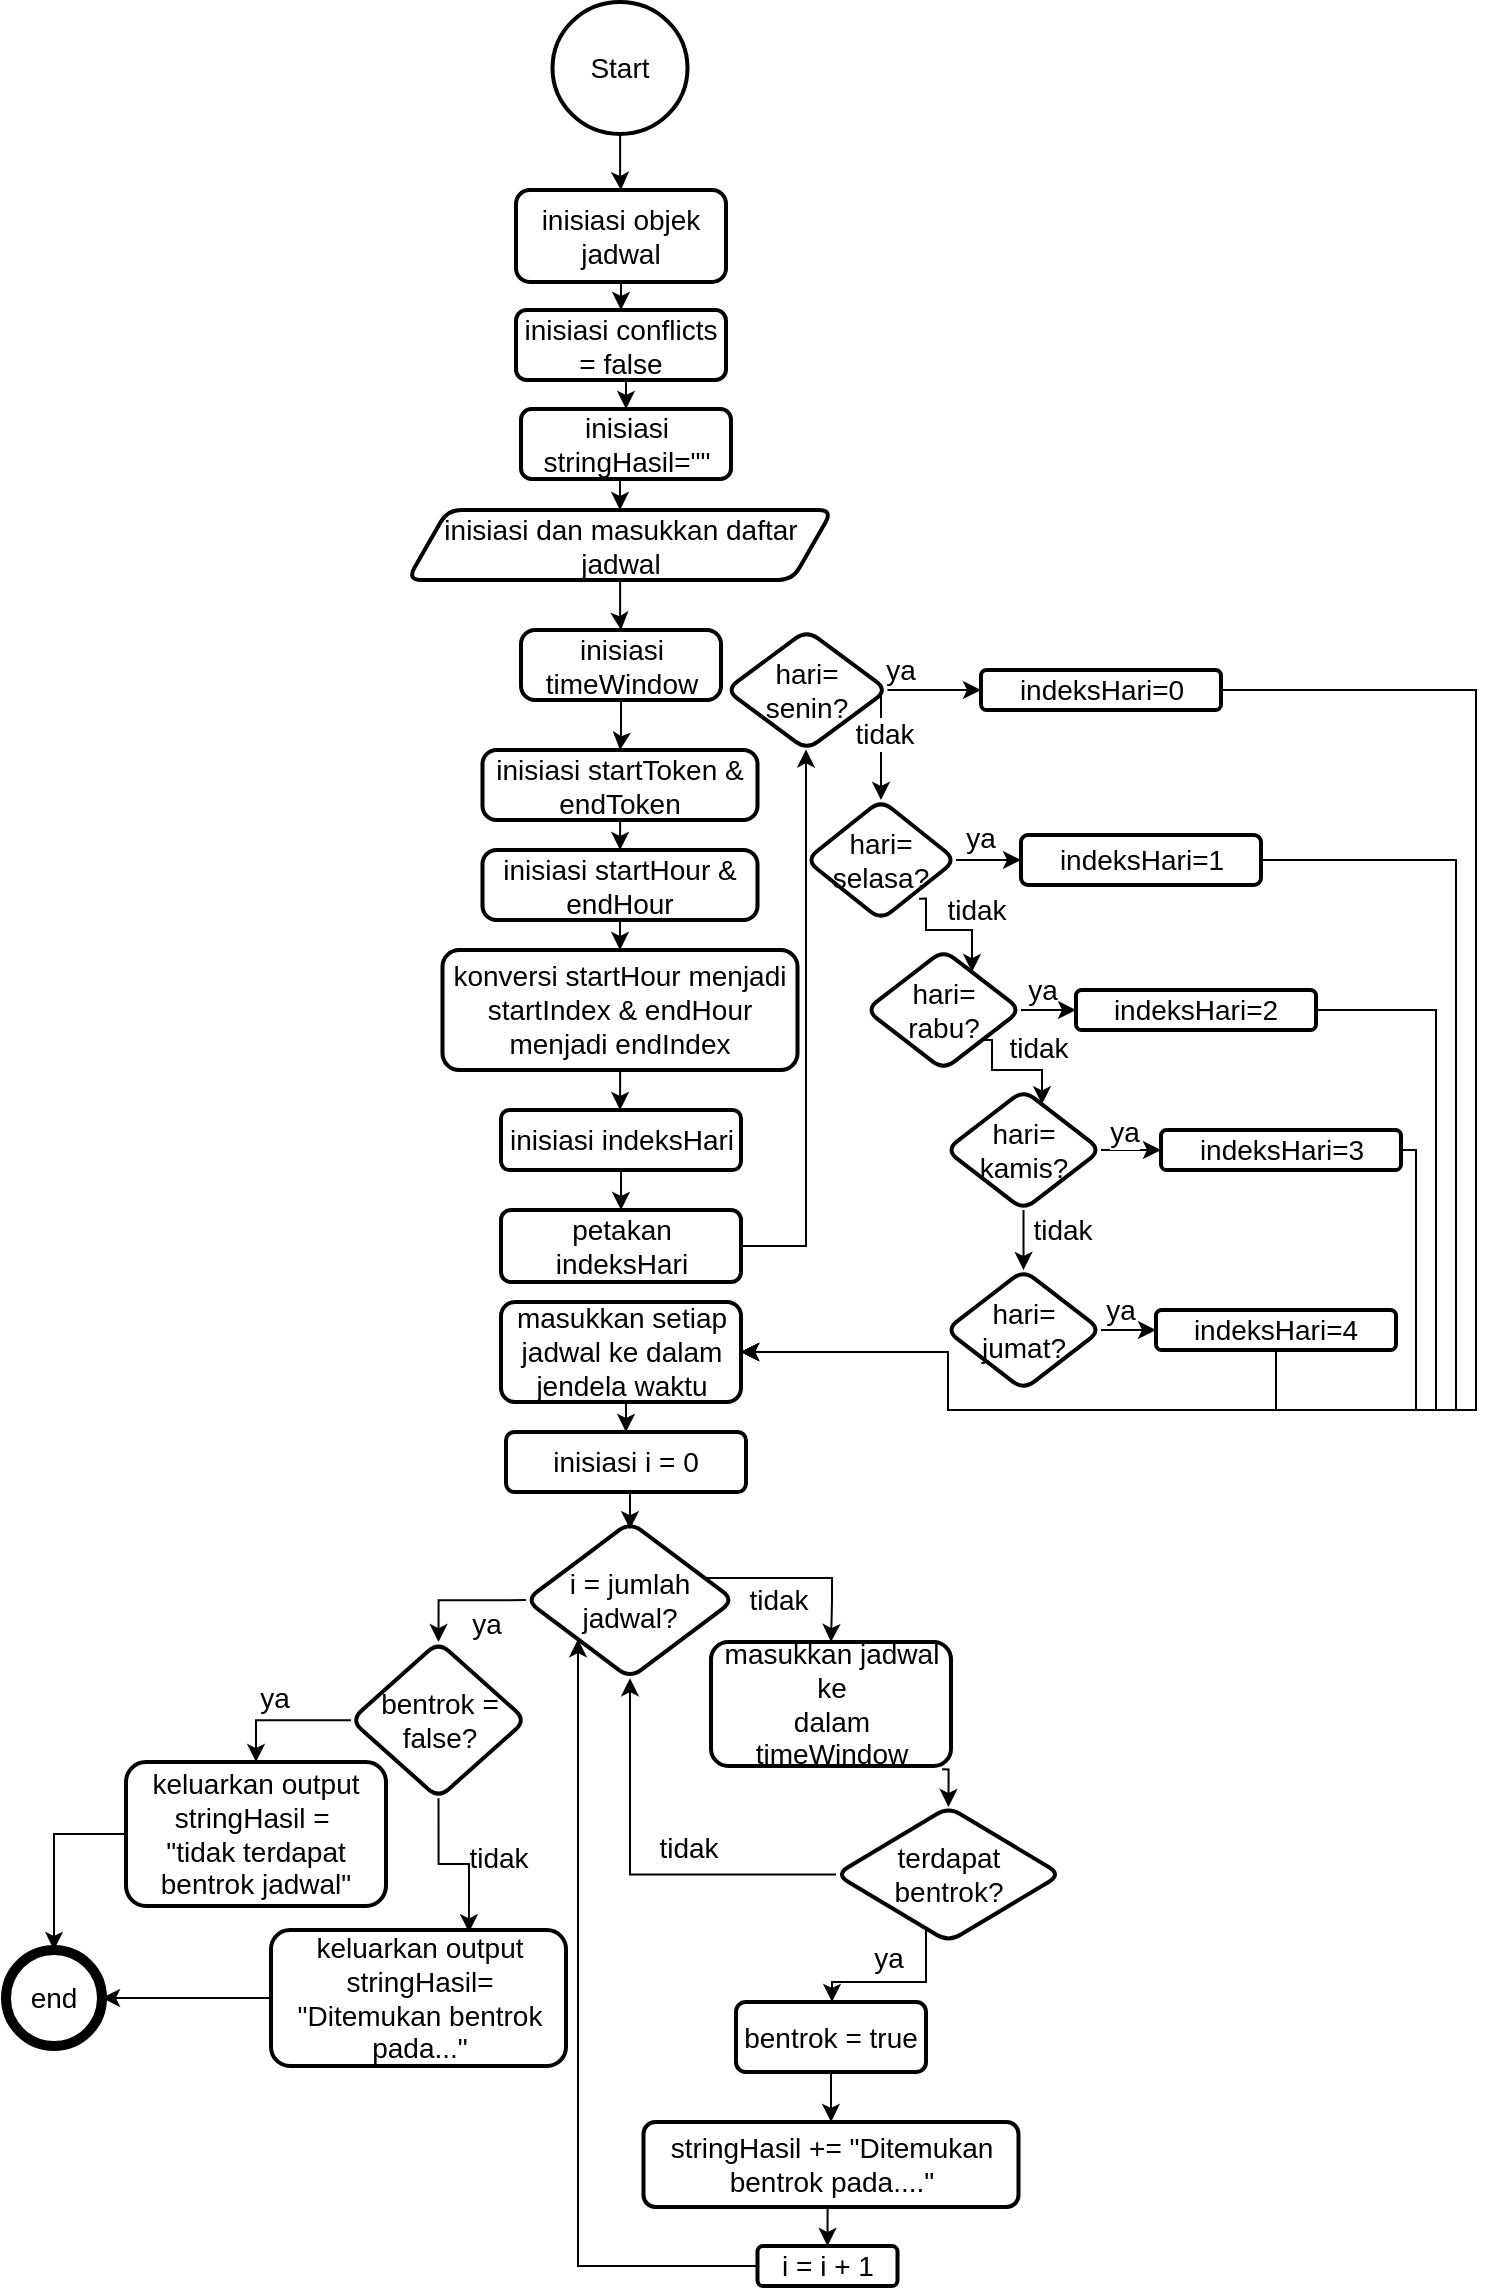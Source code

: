 <mxfile version="24.4.13" type="device">
  <diagram name="Page-1" id="ORiJ4p2Y7OBrZnJ2vjlo">
    <mxGraphModel dx="2049" dy="2294" grid="1" gridSize="10" guides="1" tooltips="1" connect="1" arrows="1" fold="1" page="1" pageScale="1" pageWidth="850" pageHeight="1100" math="0" shadow="0">
      <root>
        <mxCell id="0" />
        <mxCell id="1" parent="0" />
        <mxCell id="JpGX_lxm5MSLCuz8X1eI-36" value="" style="edgeStyle=orthogonalEdgeStyle;rounded=0;orthogonalLoop=1;jettySize=auto;html=1;fontSize=14;" parent="1" source="JpGX_lxm5MSLCuz8X1eI-2" target="JpGX_lxm5MSLCuz8X1eI-35" edge="1">
          <mxGeometry relative="1" as="geometry" />
        </mxCell>
        <mxCell id="JpGX_lxm5MSLCuz8X1eI-2" value="&lt;font style=&quot;font-size: 14px;&quot;&gt;Start&lt;/font&gt;" style="strokeWidth=2;html=1;shape=mxgraph.flowchart.start_2;whiteSpace=wrap;fontSize=14;" parent="1" vertex="1">
          <mxGeometry x="333.25" y="-1090" width="67.5" height="66" as="geometry" />
        </mxCell>
        <mxCell id="JpGX_lxm5MSLCuz8X1eI-39" value="" style="edgeStyle=orthogonalEdgeStyle;rounded=0;orthogonalLoop=1;jettySize=auto;html=1;fontSize=14;" parent="1" source="JpGX_lxm5MSLCuz8X1eI-4" target="JpGX_lxm5MSLCuz8X1eI-38" edge="1">
          <mxGeometry relative="1" as="geometry" />
        </mxCell>
        <mxCell id="JpGX_lxm5MSLCuz8X1eI-4" value="&lt;font style=&quot;font-size: 14px;&quot;&gt;inisiasi timeWindow&lt;/font&gt;" style="rounded=1;whiteSpace=wrap;html=1;absoluteArcSize=1;arcSize=14;strokeWidth=2;fontSize=14;" parent="1" vertex="1">
          <mxGeometry x="317.5" y="-776" width="100" height="35" as="geometry" />
        </mxCell>
        <mxCell id="JpGX_lxm5MSLCuz8X1eI-42" value="" style="edgeStyle=orthogonalEdgeStyle;rounded=0;orthogonalLoop=1;jettySize=auto;html=1;entryX=0.5;entryY=0;entryDx=0;entryDy=0;fontSize=14;" parent="1" source="JpGX_lxm5MSLCuz8X1eI-6" target="JpGX_lxm5MSLCuz8X1eI-4" edge="1">
          <mxGeometry relative="1" as="geometry" />
        </mxCell>
        <mxCell id="JpGX_lxm5MSLCuz8X1eI-6" value="&lt;font style=&quot;font-size: 14px;&quot;&gt;inisiasi dan masukkan daftar jadwal&lt;/font&gt;" style="shape=parallelogram;perimeter=parallelogramPerimeter;whiteSpace=wrap;html=1;fixedSize=1;rounded=1;arcSize=14;strokeWidth=2;fontSize=14;" parent="1" vertex="1">
          <mxGeometry x="260.75" y="-836" width="212.5" height="35" as="geometry" />
        </mxCell>
        <mxCell id="ctc_jjKOTWpY2bL5f7oV-5" style="edgeStyle=orthogonalEdgeStyle;rounded=0;orthogonalLoop=1;jettySize=auto;html=1;exitX=0.5;exitY=1;exitDx=0;exitDy=0;entryX=0.5;entryY=0;entryDx=0;entryDy=0;" edge="1" parent="1" source="JpGX_lxm5MSLCuz8X1eI-8" target="ctc_jjKOTWpY2bL5f7oV-4">
          <mxGeometry relative="1" as="geometry" />
        </mxCell>
        <mxCell id="JpGX_lxm5MSLCuz8X1eI-8" value="masukkan setiap jadwal ke dalam jendela waktu" style="whiteSpace=wrap;html=1;rounded=1;arcSize=14;strokeWidth=2;fontSize=14;" parent="1" vertex="1">
          <mxGeometry x="307.5" y="-440" width="120" height="50" as="geometry" />
        </mxCell>
        <mxCell id="JpGX_lxm5MSLCuz8X1eI-9" value="" style="edgeStyle=orthogonalEdgeStyle;rounded=0;orthogonalLoop=1;jettySize=auto;html=1;entryX=0.5;entryY=0;entryDx=0;entryDy=0;fontSize=14;" parent="1" source="JpGX_lxm5MSLCuz8X1eI-13" target="JpGX_lxm5MSLCuz8X1eI-15" edge="1">
          <mxGeometry relative="1" as="geometry">
            <Array as="points">
              <mxPoint x="473" y="-302" />
              <mxPoint x="473" y="-290" />
            </Array>
          </mxGeometry>
        </mxCell>
        <mxCell id="JpGX_lxm5MSLCuz8X1eI-10" value="tidak" style="edgeLabel;html=1;align=center;verticalAlign=middle;resizable=0;points=[];fontSize=14;" parent="JpGX_lxm5MSLCuz8X1eI-9" vertex="1" connectable="0">
          <mxGeometry x="-0.279" y="1" relative="1" as="geometry">
            <mxPoint x="2" y="12" as="offset" />
          </mxGeometry>
        </mxCell>
        <mxCell id="JpGX_lxm5MSLCuz8X1eI-11" value="" style="edgeStyle=orthogonalEdgeStyle;rounded=0;orthogonalLoop=1;jettySize=auto;html=1;entryX=0.5;entryY=0;entryDx=0;entryDy=0;fontSize=14;exitX=0;exitY=0.5;exitDx=0;exitDy=0;" parent="1" source="JpGX_lxm5MSLCuz8X1eI-13" target="JpGX_lxm5MSLCuz8X1eI-31" edge="1">
          <mxGeometry relative="1" as="geometry" />
        </mxCell>
        <mxCell id="JpGX_lxm5MSLCuz8X1eI-12" value="ya" style="edgeLabel;html=1;align=center;verticalAlign=middle;resizable=0;points=[];fontSize=14;" parent="JpGX_lxm5MSLCuz8X1eI-11" vertex="1" connectable="0">
          <mxGeometry x="-0.422" y="4" relative="1" as="geometry">
            <mxPoint x="-2" y="8" as="offset" />
          </mxGeometry>
        </mxCell>
        <mxCell id="JpGX_lxm5MSLCuz8X1eI-13" value="i = jumlah&lt;br style=&quot;font-size: 14px;&quot;&gt;jadwal?" style="rhombus;whiteSpace=wrap;html=1;rounded=1;arcSize=14;strokeWidth=2;fontSize=14;" parent="1" vertex="1">
          <mxGeometry x="320" y="-330" width="104" height="78.12" as="geometry" />
        </mxCell>
        <mxCell id="JpGX_lxm5MSLCuz8X1eI-14" style="edgeStyle=orthogonalEdgeStyle;rounded=0;orthogonalLoop=1;jettySize=auto;html=1;exitX=0.963;exitY=1.027;exitDx=0;exitDy=0;entryX=0.5;entryY=0;entryDx=0;entryDy=0;fontSize=14;exitPerimeter=0;" parent="1" source="JpGX_lxm5MSLCuz8X1eI-15" target="JpGX_lxm5MSLCuz8X1eI-22" edge="1">
          <mxGeometry relative="1" as="geometry" />
        </mxCell>
        <mxCell id="JpGX_lxm5MSLCuz8X1eI-15" value="masukkan jadwal ke&lt;br style=&quot;font-size: 14px;&quot;&gt;dalam timeWindow" style="whiteSpace=wrap;html=1;rounded=1;arcSize=14;strokeWidth=2;fontSize=14;" parent="1" vertex="1">
          <mxGeometry x="412.5" y="-269.99" width="120" height="62" as="geometry" />
        </mxCell>
        <mxCell id="llpYMlKaQ1efF8WTSb9S-2" style="edgeStyle=orthogonalEdgeStyle;rounded=0;orthogonalLoop=1;jettySize=auto;html=1;exitX=0.5;exitY=1;exitDx=0;exitDy=0;entryX=0.5;entryY=0;entryDx=0;entryDy=0;fontSize=14;" parent="1" source="JpGX_lxm5MSLCuz8X1eI-17" target="llpYMlKaQ1efF8WTSb9S-1" edge="1">
          <mxGeometry relative="1" as="geometry" />
        </mxCell>
        <mxCell id="JpGX_lxm5MSLCuz8X1eI-17" value="&lt;font style=&quot;font-size: 14px;&quot;&gt;inisiasi conflicts = false&lt;/font&gt;" style="rounded=1;whiteSpace=wrap;html=1;strokeWidth=2;fontSize=14;" parent="1" vertex="1">
          <mxGeometry x="315" y="-936" width="105" height="35" as="geometry" />
        </mxCell>
        <mxCell id="JpGX_lxm5MSLCuz8X1eI-18" value="" style="edgeStyle=orthogonalEdgeStyle;rounded=0;orthogonalLoop=1;jettySize=auto;html=1;fontSize=14;" parent="1" source="JpGX_lxm5MSLCuz8X1eI-22" target="JpGX_lxm5MSLCuz8X1eI-24" edge="1">
          <mxGeometry relative="1" as="geometry">
            <Array as="points">
              <mxPoint x="520" y="-100" />
              <mxPoint x="473" y="-100" />
            </Array>
          </mxGeometry>
        </mxCell>
        <mxCell id="JpGX_lxm5MSLCuz8X1eI-19" value="ya" style="edgeLabel;html=1;align=center;verticalAlign=middle;resizable=0;points=[];fontSize=14;" parent="JpGX_lxm5MSLCuz8X1eI-18" vertex="1" connectable="0">
          <mxGeometry x="-0.149" y="-1" relative="1" as="geometry">
            <mxPoint x="-11" y="-11" as="offset" />
          </mxGeometry>
        </mxCell>
        <mxCell id="JpGX_lxm5MSLCuz8X1eI-20" style="edgeStyle=orthogonalEdgeStyle;rounded=0;orthogonalLoop=1;jettySize=auto;html=1;exitX=0;exitY=0.5;exitDx=0;exitDy=0;entryX=0.5;entryY=1;entryDx=0;entryDy=0;fontSize=14;" parent="1" source="JpGX_lxm5MSLCuz8X1eI-22" target="JpGX_lxm5MSLCuz8X1eI-13" edge="1">
          <mxGeometry relative="1" as="geometry">
            <Array as="points">
              <mxPoint x="372" y="-154" />
            </Array>
          </mxGeometry>
        </mxCell>
        <mxCell id="JpGX_lxm5MSLCuz8X1eI-21" value="tidak" style="edgeLabel;html=1;align=center;verticalAlign=middle;resizable=0;points=[];fontSize=14;" parent="JpGX_lxm5MSLCuz8X1eI-20" vertex="1" connectable="0">
          <mxGeometry x="-0.556" y="2" relative="1" as="geometry">
            <mxPoint x="-30" y="-16" as="offset" />
          </mxGeometry>
        </mxCell>
        <mxCell id="JpGX_lxm5MSLCuz8X1eI-22" value="terdapat&lt;br style=&quot;font-size: 14px;&quot;&gt;bentrok?" style="rhombus;whiteSpace=wrap;html=1;rounded=1;arcSize=14;strokeWidth=2;fontSize=14;" parent="1" vertex="1">
          <mxGeometry x="475" y="-187.5" width="112.5" height="67.5" as="geometry" />
        </mxCell>
        <mxCell id="JpGX_lxm5MSLCuz8X1eI-23" value="" style="edgeStyle=orthogonalEdgeStyle;rounded=0;orthogonalLoop=1;jettySize=auto;html=1;fontSize=14;" parent="1" source="JpGX_lxm5MSLCuz8X1eI-24" target="JpGX_lxm5MSLCuz8X1eI-26" edge="1">
          <mxGeometry relative="1" as="geometry" />
        </mxCell>
        <mxCell id="JpGX_lxm5MSLCuz8X1eI-24" value="bentrok = true" style="whiteSpace=wrap;html=1;rounded=1;arcSize=14;strokeWidth=2;fontSize=14;" parent="1" vertex="1">
          <mxGeometry x="425" y="-90" width="95" height="35" as="geometry" />
        </mxCell>
        <mxCell id="JpGX_lxm5MSLCuz8X1eI-25" style="edgeStyle=orthogonalEdgeStyle;rounded=0;orthogonalLoop=1;jettySize=auto;html=1;exitX=0;exitY=0.5;exitDx=0;exitDy=0;entryX=0;entryY=1;entryDx=0;entryDy=0;fontSize=14;" parent="1" source="ctc_jjKOTWpY2bL5f7oV-2" target="JpGX_lxm5MSLCuz8X1eI-13" edge="1">
          <mxGeometry relative="1" as="geometry" />
        </mxCell>
        <mxCell id="ctc_jjKOTWpY2bL5f7oV-3" style="edgeStyle=orthogonalEdgeStyle;rounded=0;orthogonalLoop=1;jettySize=auto;html=1;exitX=0.5;exitY=1;exitDx=0;exitDy=0;entryX=0.5;entryY=0;entryDx=0;entryDy=0;" edge="1" parent="1" source="JpGX_lxm5MSLCuz8X1eI-26" target="ctc_jjKOTWpY2bL5f7oV-2">
          <mxGeometry relative="1" as="geometry" />
        </mxCell>
        <mxCell id="JpGX_lxm5MSLCuz8X1eI-26" value="stringHasil += &quot;Ditemukan bentrok pada....&quot;" style="whiteSpace=wrap;html=1;rounded=1;arcSize=14;strokeWidth=2;fontSize=14;" parent="1" vertex="1">
          <mxGeometry x="378.75" y="-30" width="187.5" height="42.5" as="geometry" />
        </mxCell>
        <mxCell id="JpGX_lxm5MSLCuz8X1eI-27" value="" style="edgeStyle=orthogonalEdgeStyle;rounded=0;orthogonalLoop=1;jettySize=auto;html=1;exitX=0;exitY=0.5;exitDx=0;exitDy=0;fontSize=14;" parent="1" source="JpGX_lxm5MSLCuz8X1eI-31" target="JpGX_lxm5MSLCuz8X1eI-33" edge="1">
          <mxGeometry relative="1" as="geometry" />
        </mxCell>
        <mxCell id="JpGX_lxm5MSLCuz8X1eI-28" value="ya" style="edgeLabel;html=1;align=center;verticalAlign=middle;resizable=0;points=[];fontSize=14;" parent="JpGX_lxm5MSLCuz8X1eI-27" vertex="1" connectable="0">
          <mxGeometry x="0.067" y="-1" relative="1" as="geometry">
            <mxPoint x="-2" y="-10" as="offset" />
          </mxGeometry>
        </mxCell>
        <mxCell id="JpGX_lxm5MSLCuz8X1eI-31" value="bentrok = false?" style="rhombus;whiteSpace=wrap;html=1;rounded=1;arcSize=14;strokeWidth=2;fontSize=14;" parent="1" vertex="1">
          <mxGeometry x="232.5" y="-269.99" width="87.5" height="78.12" as="geometry" />
        </mxCell>
        <mxCell id="JpGX_lxm5MSLCuz8X1eI-32" value="" style="edgeStyle=orthogonalEdgeStyle;rounded=0;orthogonalLoop=1;jettySize=auto;html=1;fontSize=14;" parent="1" source="JpGX_lxm5MSLCuz8X1eI-33" target="JpGX_lxm5MSLCuz8X1eI-34" edge="1">
          <mxGeometry relative="1" as="geometry" />
        </mxCell>
        <mxCell id="JpGX_lxm5MSLCuz8X1eI-33" value="keluarkan output stringHasil =&amp;nbsp;&lt;br style=&quot;font-size: 14px;&quot;&gt;&quot;tidak terdapat bentrok jadwal&quot;" style="whiteSpace=wrap;html=1;rounded=1;arcSize=14;strokeWidth=2;fontSize=14;" parent="1" vertex="1">
          <mxGeometry x="120" y="-210" width="130" height="72" as="geometry" />
        </mxCell>
        <mxCell id="JpGX_lxm5MSLCuz8X1eI-34" value="end" style="shape=ellipse;html=1;dashed=0;whiteSpace=wrap;aspect=fixed;strokeWidth=5;perimeter=ellipsePerimeter;fontSize=14;" parent="1" vertex="1">
          <mxGeometry x="60" y="-116" width="48" height="48" as="geometry" />
        </mxCell>
        <mxCell id="ctc_jjKOTWpY2bL5f7oV-1" style="edgeStyle=orthogonalEdgeStyle;rounded=0;orthogonalLoop=1;jettySize=auto;html=1;exitX=0.5;exitY=1;exitDx=0;exitDy=0;entryX=0.5;entryY=0;entryDx=0;entryDy=0;fontSize=14;" edge="1" parent="1" source="JpGX_lxm5MSLCuz8X1eI-35" target="JpGX_lxm5MSLCuz8X1eI-17">
          <mxGeometry relative="1" as="geometry" />
        </mxCell>
        <mxCell id="JpGX_lxm5MSLCuz8X1eI-35" value="&lt;font style=&quot;font-size: 14px;&quot;&gt;inisiasi objek jadwal&lt;/font&gt;" style="rounded=1;whiteSpace=wrap;html=1;strokeWidth=2;fontSize=14;" parent="1" vertex="1">
          <mxGeometry x="315" y="-996" width="105" height="46" as="geometry" />
        </mxCell>
        <mxCell id="JpGX_lxm5MSLCuz8X1eI-45" value="" style="edgeStyle=orthogonalEdgeStyle;rounded=0;orthogonalLoop=1;jettySize=auto;html=1;fontSize=14;" parent="1" source="JpGX_lxm5MSLCuz8X1eI-38" target="JpGX_lxm5MSLCuz8X1eI-40" edge="1">
          <mxGeometry relative="1" as="geometry" />
        </mxCell>
        <mxCell id="JpGX_lxm5MSLCuz8X1eI-38" value="&lt;font style=&quot;font-size: 14px;&quot;&gt;inisiasi startToken &amp;amp; endToken&lt;/font&gt;" style="rounded=1;whiteSpace=wrap;html=1;absoluteArcSize=1;arcSize=14;strokeWidth=2;fontSize=14;" parent="1" vertex="1">
          <mxGeometry x="298.25" y="-716" width="137.5" height="35" as="geometry" />
        </mxCell>
        <mxCell id="JpGX_lxm5MSLCuz8X1eI-51" style="edgeStyle=orthogonalEdgeStyle;rounded=0;orthogonalLoop=1;jettySize=auto;html=1;exitX=0.5;exitY=1;exitDx=0;exitDy=0;entryX=0.5;entryY=0;entryDx=0;entryDy=0;fontSize=14;" parent="1" source="JpGX_lxm5MSLCuz8X1eI-40" target="JpGX_lxm5MSLCuz8X1eI-49" edge="1">
          <mxGeometry relative="1" as="geometry" />
        </mxCell>
        <mxCell id="JpGX_lxm5MSLCuz8X1eI-40" value="&lt;font style=&quot;font-size: 14px;&quot;&gt;inisiasi startHour &amp;amp; endHour&lt;/font&gt;" style="rounded=1;whiteSpace=wrap;html=1;absoluteArcSize=1;arcSize=14;strokeWidth=2;fontSize=14;" parent="1" vertex="1">
          <mxGeometry x="298.25" y="-666" width="137.5" height="35" as="geometry" />
        </mxCell>
        <mxCell id="JpGX_lxm5MSLCuz8X1eI-54" value="" style="edgeStyle=orthogonalEdgeStyle;rounded=0;orthogonalLoop=1;jettySize=auto;html=1;fontSize=14;" parent="1" source="JpGX_lxm5MSLCuz8X1eI-49" target="JpGX_lxm5MSLCuz8X1eI-53" edge="1">
          <mxGeometry relative="1" as="geometry" />
        </mxCell>
        <mxCell id="JpGX_lxm5MSLCuz8X1eI-49" value="&lt;font style=&quot;font-size: 14px;&quot;&gt;konversi startHour menjadi startIndex &amp;amp; endHour menjadi endIndex&lt;/font&gt;" style="whiteSpace=wrap;html=1;rounded=1;arcSize=14;strokeWidth=2;fontSize=14;" parent="1" vertex="1">
          <mxGeometry x="278.25" y="-616" width="177.5" height="60" as="geometry" />
        </mxCell>
        <mxCell id="JpGX_lxm5MSLCuz8X1eI-56" value="" style="edgeStyle=orthogonalEdgeStyle;rounded=0;orthogonalLoop=1;jettySize=auto;html=1;fontSize=14;" parent="1" source="JpGX_lxm5MSLCuz8X1eI-53" target="JpGX_lxm5MSLCuz8X1eI-55" edge="1">
          <mxGeometry relative="1" as="geometry" />
        </mxCell>
        <mxCell id="JpGX_lxm5MSLCuz8X1eI-53" value="&lt;font style=&quot;font-size: 14px;&quot;&gt;inisiasi indeksHari&lt;/font&gt;" style="rounded=1;whiteSpace=wrap;html=1;arcSize=14;strokeWidth=2;fontSize=14;" parent="1" vertex="1">
          <mxGeometry x="307.5" y="-536" width="120" height="30" as="geometry" />
        </mxCell>
        <mxCell id="JpGX_lxm5MSLCuz8X1eI-60" value="" style="edgeStyle=orthogonalEdgeStyle;rounded=0;orthogonalLoop=1;jettySize=auto;html=1;fontSize=14;" parent="1" source="JpGX_lxm5MSLCuz8X1eI-55" target="JpGX_lxm5MSLCuz8X1eI-59" edge="1">
          <mxGeometry relative="1" as="geometry">
            <Array as="points">
              <mxPoint x="460" y="-468" />
            </Array>
          </mxGeometry>
        </mxCell>
        <mxCell id="JpGX_lxm5MSLCuz8X1eI-55" value="&lt;font style=&quot;font-size: 14px;&quot;&gt;petakan indeksHari&lt;/font&gt;" style="whiteSpace=wrap;html=1;rounded=1;arcSize=14;strokeWidth=2;fontSize=14;" parent="1" vertex="1">
          <mxGeometry x="307.5" y="-486" width="120" height="36" as="geometry" />
        </mxCell>
        <mxCell id="JpGX_lxm5MSLCuz8X1eI-62" value="" style="edgeStyle=orthogonalEdgeStyle;rounded=0;orthogonalLoop=1;jettySize=auto;html=1;fontSize=14;" parent="1" source="JpGX_lxm5MSLCuz8X1eI-59" target="JpGX_lxm5MSLCuz8X1eI-61" edge="1">
          <mxGeometry relative="1" as="geometry" />
        </mxCell>
        <mxCell id="JpGX_lxm5MSLCuz8X1eI-63" value="ya" style="edgeLabel;html=1;align=center;verticalAlign=middle;resizable=0;points=[];fontSize=14;" parent="JpGX_lxm5MSLCuz8X1eI-62" vertex="1" connectable="0">
          <mxGeometry x="-0.567" y="-1" relative="1" as="geometry">
            <mxPoint x="-4" y="-11" as="offset" />
          </mxGeometry>
        </mxCell>
        <mxCell id="JpGX_lxm5MSLCuz8X1eI-67" value="" style="edgeStyle=orthogonalEdgeStyle;rounded=0;orthogonalLoop=1;jettySize=auto;html=1;entryX=0.5;entryY=0;entryDx=0;entryDy=0;fontSize=14;" parent="1" source="JpGX_lxm5MSLCuz8X1eI-59" target="JpGX_lxm5MSLCuz8X1eI-66" edge="1">
          <mxGeometry relative="1" as="geometry">
            <Array as="points">
              <mxPoint x="498" y="-691" />
            </Array>
          </mxGeometry>
        </mxCell>
        <mxCell id="JpGX_lxm5MSLCuz8X1eI-68" value="tidak" style="edgeLabel;html=1;align=center;verticalAlign=middle;resizable=0;points=[];fontSize=14;" parent="JpGX_lxm5MSLCuz8X1eI-67" vertex="1" connectable="0">
          <mxGeometry x="-0.262" y="1" relative="1" as="geometry">
            <mxPoint as="offset" />
          </mxGeometry>
        </mxCell>
        <mxCell id="JpGX_lxm5MSLCuz8X1eI-59" value="hari=&lt;br style=&quot;font-size: 14px;&quot;&gt;senin?" style="rhombus;whiteSpace=wrap;html=1;rounded=1;arcSize=14;strokeWidth=2;fontSize=14;" parent="1" vertex="1">
          <mxGeometry x="420" y="-776" width="80.75" height="60" as="geometry" />
        </mxCell>
        <mxCell id="JpGX_lxm5MSLCuz8X1eI-95" style="edgeStyle=orthogonalEdgeStyle;rounded=0;orthogonalLoop=1;jettySize=auto;html=1;exitX=1;exitY=0.5;exitDx=0;exitDy=0;entryX=1;entryY=0.5;entryDx=0;entryDy=0;fontSize=14;" parent="1" source="JpGX_lxm5MSLCuz8X1eI-61" target="JpGX_lxm5MSLCuz8X1eI-8" edge="1">
          <mxGeometry relative="1" as="geometry">
            <Array as="points">
              <mxPoint x="795" y="-746" />
              <mxPoint x="795" y="-386" />
              <mxPoint x="531" y="-386" />
              <mxPoint x="531" y="-415" />
            </Array>
          </mxGeometry>
        </mxCell>
        <mxCell id="JpGX_lxm5MSLCuz8X1eI-61" value="indeksHari=0" style="whiteSpace=wrap;html=1;rounded=1;arcSize=14;strokeWidth=2;fontSize=14;" parent="1" vertex="1">
          <mxGeometry x="547.5" y="-756" width="120" height="20" as="geometry" />
        </mxCell>
        <mxCell id="JpGX_lxm5MSLCuz8X1eI-74" style="edgeStyle=orthogonalEdgeStyle;rounded=0;orthogonalLoop=1;jettySize=auto;html=1;exitX=1;exitY=0.5;exitDx=0;exitDy=0;entryX=0;entryY=0.5;entryDx=0;entryDy=0;fontSize=14;" parent="1" source="JpGX_lxm5MSLCuz8X1eI-66" target="JpGX_lxm5MSLCuz8X1eI-71" edge="1">
          <mxGeometry relative="1" as="geometry" />
        </mxCell>
        <mxCell id="JpGX_lxm5MSLCuz8X1eI-75" value="ya" style="edgeLabel;html=1;align=center;verticalAlign=middle;resizable=0;points=[];fontSize=14;" parent="JpGX_lxm5MSLCuz8X1eI-74" vertex="1" connectable="0">
          <mxGeometry x="-0.297" y="3" relative="1" as="geometry">
            <mxPoint y="-8" as="offset" />
          </mxGeometry>
        </mxCell>
        <mxCell id="JpGX_lxm5MSLCuz8X1eI-77" value="" style="edgeStyle=orthogonalEdgeStyle;rounded=0;orthogonalLoop=1;jettySize=auto;html=1;exitX=0.754;exitY=0.822;exitDx=0;exitDy=0;exitPerimeter=0;fontSize=14;" parent="1" source="JpGX_lxm5MSLCuz8X1eI-66" target="JpGX_lxm5MSLCuz8X1eI-76" edge="1">
          <mxGeometry relative="1" as="geometry">
            <Array as="points">
              <mxPoint x="520" y="-626" />
              <mxPoint x="543" y="-626" />
            </Array>
          </mxGeometry>
        </mxCell>
        <mxCell id="JpGX_lxm5MSLCuz8X1eI-78" value="tidak" style="edgeLabel;html=1;align=center;verticalAlign=middle;resizable=0;points=[];fontSize=14;" parent="JpGX_lxm5MSLCuz8X1eI-77" vertex="1" connectable="0">
          <mxGeometry x="-0.316" relative="1" as="geometry">
            <mxPoint x="22" y="-10" as="offset" />
          </mxGeometry>
        </mxCell>
        <mxCell id="JpGX_lxm5MSLCuz8X1eI-66" value="hari=&lt;br style=&quot;font-size: 14px;&quot;&gt;selasa?" style="rhombus;whiteSpace=wrap;html=1;rounded=1;arcSize=14;strokeWidth=2;fontSize=14;" parent="1" vertex="1">
          <mxGeometry x="460" y="-691" width="75" height="60" as="geometry" />
        </mxCell>
        <mxCell id="JpGX_lxm5MSLCuz8X1eI-96" style="edgeStyle=orthogonalEdgeStyle;rounded=0;orthogonalLoop=1;jettySize=auto;html=1;exitX=1;exitY=0.5;exitDx=0;exitDy=0;entryX=1;entryY=0.5;entryDx=0;entryDy=0;fontSize=14;" parent="1" source="JpGX_lxm5MSLCuz8X1eI-71" target="JpGX_lxm5MSLCuz8X1eI-8" edge="1">
          <mxGeometry relative="1" as="geometry">
            <Array as="points">
              <mxPoint x="785" y="-661" />
              <mxPoint x="785" y="-386" />
              <mxPoint x="531" y="-386" />
              <mxPoint x="531" y="-415" />
            </Array>
          </mxGeometry>
        </mxCell>
        <mxCell id="JpGX_lxm5MSLCuz8X1eI-71" value="indeksHari=1" style="whiteSpace=wrap;html=1;rounded=1;arcSize=14;strokeWidth=2;fontSize=14;" parent="1" vertex="1">
          <mxGeometry x="567.5" y="-673.5" width="120" height="25" as="geometry" />
        </mxCell>
        <mxCell id="JpGX_lxm5MSLCuz8X1eI-80" value="" style="edgeStyle=orthogonalEdgeStyle;rounded=0;orthogonalLoop=1;jettySize=auto;html=1;fontSize=14;" parent="1" source="JpGX_lxm5MSLCuz8X1eI-76" target="JpGX_lxm5MSLCuz8X1eI-79" edge="1">
          <mxGeometry relative="1" as="geometry" />
        </mxCell>
        <mxCell id="JpGX_lxm5MSLCuz8X1eI-81" value="ya" style="edgeLabel;html=1;align=center;verticalAlign=middle;resizable=0;points=[];fontSize=14;" parent="JpGX_lxm5MSLCuz8X1eI-80" vertex="1" connectable="0">
          <mxGeometry x="-0.685" y="-2" relative="1" as="geometry">
            <mxPoint x="2" y="-12" as="offset" />
          </mxGeometry>
        </mxCell>
        <mxCell id="JpGX_lxm5MSLCuz8X1eI-83" value="" style="edgeStyle=orthogonalEdgeStyle;rounded=0;orthogonalLoop=1;jettySize=auto;html=1;exitX=1;exitY=1;exitDx=0;exitDy=0;fontSize=14;" parent="1" source="JpGX_lxm5MSLCuz8X1eI-76" target="JpGX_lxm5MSLCuz8X1eI-82" edge="1">
          <mxGeometry relative="1" as="geometry">
            <Array as="points">
              <mxPoint x="553" y="-556" />
              <mxPoint x="578" y="-556" />
            </Array>
          </mxGeometry>
        </mxCell>
        <mxCell id="JpGX_lxm5MSLCuz8X1eI-84" value="tidak" style="edgeLabel;html=1;align=center;verticalAlign=middle;resizable=0;points=[];fontSize=14;" parent="JpGX_lxm5MSLCuz8X1eI-83" vertex="1" connectable="0">
          <mxGeometry x="-0.283" relative="1" as="geometry">
            <mxPoint x="21" y="-11" as="offset" />
          </mxGeometry>
        </mxCell>
        <mxCell id="JpGX_lxm5MSLCuz8X1eI-76" value="hari=&lt;br style=&quot;font-size: 14px;&quot;&gt;rabu?" style="rhombus;whiteSpace=wrap;html=1;rounded=1;arcSize=14;strokeWidth=2;fontSize=14;" parent="1" vertex="1">
          <mxGeometry x="490" y="-616" width="77.5" height="60" as="geometry" />
        </mxCell>
        <mxCell id="JpGX_lxm5MSLCuz8X1eI-97" style="edgeStyle=orthogonalEdgeStyle;rounded=0;orthogonalLoop=1;jettySize=auto;html=1;exitX=1;exitY=0.5;exitDx=0;exitDy=0;entryX=1;entryY=0.5;entryDx=0;entryDy=0;fontSize=14;" parent="1" source="JpGX_lxm5MSLCuz8X1eI-79" target="JpGX_lxm5MSLCuz8X1eI-8" edge="1">
          <mxGeometry relative="1" as="geometry">
            <Array as="points">
              <mxPoint x="775" y="-586" />
              <mxPoint x="775" y="-386" />
              <mxPoint x="531" y="-386" />
              <mxPoint x="531" y="-415" />
            </Array>
          </mxGeometry>
        </mxCell>
        <mxCell id="JpGX_lxm5MSLCuz8X1eI-79" value="indeksHari=2" style="whiteSpace=wrap;html=1;rounded=1;arcSize=14;strokeWidth=2;fontSize=14;" parent="1" vertex="1">
          <mxGeometry x="595" y="-596" width="120" height="20" as="geometry" />
        </mxCell>
        <mxCell id="JpGX_lxm5MSLCuz8X1eI-86" value="" style="edgeStyle=orthogonalEdgeStyle;rounded=0;orthogonalLoop=1;jettySize=auto;html=1;fontSize=14;" parent="1" source="JpGX_lxm5MSLCuz8X1eI-82" target="JpGX_lxm5MSLCuz8X1eI-85" edge="1">
          <mxGeometry relative="1" as="geometry" />
        </mxCell>
        <mxCell id="JpGX_lxm5MSLCuz8X1eI-87" value="ya" style="edgeLabel;html=1;align=center;verticalAlign=middle;resizable=0;points=[];fontSize=14;" parent="JpGX_lxm5MSLCuz8X1eI-86" vertex="1" connectable="0">
          <mxGeometry x="-0.269" y="2" relative="1" as="geometry">
            <mxPoint x="-7" y="-7" as="offset" />
          </mxGeometry>
        </mxCell>
        <mxCell id="JpGX_lxm5MSLCuz8X1eI-89" value="" style="edgeStyle=orthogonalEdgeStyle;rounded=0;orthogonalLoop=1;jettySize=auto;html=1;fontSize=14;" parent="1" source="JpGX_lxm5MSLCuz8X1eI-82" target="JpGX_lxm5MSLCuz8X1eI-88" edge="1">
          <mxGeometry relative="1" as="geometry" />
        </mxCell>
        <mxCell id="JpGX_lxm5MSLCuz8X1eI-90" value="tidak" style="edgeLabel;html=1;align=center;verticalAlign=middle;resizable=0;points=[];fontSize=14;" parent="JpGX_lxm5MSLCuz8X1eI-89" vertex="1" connectable="0">
          <mxGeometry x="-0.604" y="1" relative="1" as="geometry">
            <mxPoint x="18" as="offset" />
          </mxGeometry>
        </mxCell>
        <mxCell id="JpGX_lxm5MSLCuz8X1eI-82" value="hari=&lt;br style=&quot;font-size: 14px;&quot;&gt;kamis?" style="rhombus;whiteSpace=wrap;html=1;rounded=1;arcSize=14;strokeWidth=2;fontSize=14;" parent="1" vertex="1">
          <mxGeometry x="530" y="-546" width="77.5" height="60" as="geometry" />
        </mxCell>
        <mxCell id="JpGX_lxm5MSLCuz8X1eI-98" style="edgeStyle=orthogonalEdgeStyle;rounded=0;orthogonalLoop=1;jettySize=auto;html=1;exitX=1;exitY=0.5;exitDx=0;exitDy=0;entryX=1;entryY=0.5;entryDx=0;entryDy=0;fontSize=14;" parent="1" source="JpGX_lxm5MSLCuz8X1eI-85" target="JpGX_lxm5MSLCuz8X1eI-8" edge="1">
          <mxGeometry relative="1" as="geometry">
            <mxPoint x="425" y="-416" as="targetPoint" />
            <Array as="points">
              <mxPoint x="765" y="-516" />
              <mxPoint x="765" y="-386" />
              <mxPoint x="531" y="-386" />
              <mxPoint x="531" y="-415" />
            </Array>
          </mxGeometry>
        </mxCell>
        <mxCell id="JpGX_lxm5MSLCuz8X1eI-85" value="indeksHari=3" style="whiteSpace=wrap;html=1;rounded=1;arcSize=14;strokeWidth=2;fontSize=14;" parent="1" vertex="1">
          <mxGeometry x="637.5" y="-526" width="120" height="20" as="geometry" />
        </mxCell>
        <mxCell id="JpGX_lxm5MSLCuz8X1eI-92" value="" style="edgeStyle=orthogonalEdgeStyle;rounded=0;orthogonalLoop=1;jettySize=auto;html=1;fontSize=14;" parent="1" source="JpGX_lxm5MSLCuz8X1eI-88" target="JpGX_lxm5MSLCuz8X1eI-91" edge="1">
          <mxGeometry relative="1" as="geometry" />
        </mxCell>
        <mxCell id="JpGX_lxm5MSLCuz8X1eI-93" value="ya" style="edgeLabel;html=1;align=center;verticalAlign=middle;resizable=0;points=[];fontSize=14;" parent="JpGX_lxm5MSLCuz8X1eI-92" vertex="1" connectable="0">
          <mxGeometry x="0.166" relative="1" as="geometry">
            <mxPoint y="-10" as="offset" />
          </mxGeometry>
        </mxCell>
        <mxCell id="JpGX_lxm5MSLCuz8X1eI-88" value="hari=&lt;br style=&quot;font-size: 14px;&quot;&gt;jumat?" style="rhombus;whiteSpace=wrap;html=1;rounded=1;arcSize=14;strokeWidth=2;fontSize=14;" parent="1" vertex="1">
          <mxGeometry x="530" y="-456" width="77.5" height="60" as="geometry" />
        </mxCell>
        <mxCell id="JpGX_lxm5MSLCuz8X1eI-94" style="edgeStyle=orthogonalEdgeStyle;rounded=0;orthogonalLoop=1;jettySize=auto;html=1;exitX=0.5;exitY=1;exitDx=0;exitDy=0;entryX=1;entryY=0.5;entryDx=0;entryDy=0;fontSize=14;" parent="1" source="JpGX_lxm5MSLCuz8X1eI-91" target="JpGX_lxm5MSLCuz8X1eI-8" edge="1">
          <mxGeometry relative="1" as="geometry">
            <Array as="points">
              <mxPoint x="695" y="-386" />
              <mxPoint x="531" y="-386" />
              <mxPoint x="531" y="-415" />
            </Array>
          </mxGeometry>
        </mxCell>
        <mxCell id="JpGX_lxm5MSLCuz8X1eI-91" value="indeksHari=4" style="whiteSpace=wrap;html=1;rounded=1;arcSize=14;strokeWidth=2;fontSize=14;" parent="1" vertex="1">
          <mxGeometry x="635" y="-436" width="120" height="20" as="geometry" />
        </mxCell>
        <mxCell id="llpYMlKaQ1efF8WTSb9S-3" style="edgeStyle=orthogonalEdgeStyle;rounded=0;orthogonalLoop=1;jettySize=auto;html=1;exitX=0.5;exitY=1;exitDx=0;exitDy=0;entryX=0.5;entryY=0;entryDx=0;entryDy=0;fontSize=14;" parent="1" source="llpYMlKaQ1efF8WTSb9S-1" target="JpGX_lxm5MSLCuz8X1eI-6" edge="1">
          <mxGeometry relative="1" as="geometry" />
        </mxCell>
        <mxCell id="llpYMlKaQ1efF8WTSb9S-1" value="&lt;font style=&quot;font-size: 14px;&quot;&gt;inisiasi stringHasil=&quot;&quot;&lt;/font&gt;" style="rounded=1;whiteSpace=wrap;html=1;strokeWidth=2;fontSize=14;" parent="1" vertex="1">
          <mxGeometry x="317.5" y="-886.5" width="105" height="35" as="geometry" />
        </mxCell>
        <mxCell id="llpYMlKaQ1efF8WTSb9S-7" style="edgeStyle=orthogonalEdgeStyle;rounded=0;orthogonalLoop=1;jettySize=auto;html=1;exitX=0;exitY=0.5;exitDx=0;exitDy=0;entryX=1;entryY=0.5;entryDx=0;entryDy=0;fontSize=14;" parent="1" source="llpYMlKaQ1efF8WTSb9S-4" target="JpGX_lxm5MSLCuz8X1eI-34" edge="1">
          <mxGeometry relative="1" as="geometry" />
        </mxCell>
        <mxCell id="llpYMlKaQ1efF8WTSb9S-4" value="keluarkan output stringHasil=&lt;br style=&quot;font-size: 14px;&quot;&gt;&quot;Ditemukan bentrok pada...&quot;" style="whiteSpace=wrap;html=1;rounded=1;arcSize=14;strokeWidth=2;fontSize=14;" parent="1" vertex="1">
          <mxGeometry x="192.5" y="-126" width="147.5" height="68" as="geometry" />
        </mxCell>
        <mxCell id="llpYMlKaQ1efF8WTSb9S-5" style="edgeStyle=orthogonalEdgeStyle;rounded=0;orthogonalLoop=1;jettySize=auto;html=1;exitX=0.5;exitY=1;exitDx=0;exitDy=0;entryX=0.671;entryY=0.017;entryDx=0;entryDy=0;entryPerimeter=0;fontSize=14;" parent="1" source="JpGX_lxm5MSLCuz8X1eI-31" target="llpYMlKaQ1efF8WTSb9S-4" edge="1">
          <mxGeometry relative="1" as="geometry" />
        </mxCell>
        <mxCell id="llpYMlKaQ1efF8WTSb9S-6" value="tidak" style="edgeLabel;html=1;align=center;verticalAlign=middle;resizable=0;points=[];fontSize=14;" parent="llpYMlKaQ1efF8WTSb9S-5" vertex="1" connectable="0">
          <mxGeometry x="0.125" y="1" relative="1" as="geometry">
            <mxPoint x="16" y="-2" as="offset" />
          </mxGeometry>
        </mxCell>
        <mxCell id="ctc_jjKOTWpY2bL5f7oV-2" value="i = i + 1" style="whiteSpace=wrap;html=1;rounded=1;arcSize=14;strokeWidth=2;fontSize=14;" vertex="1" parent="1">
          <mxGeometry x="435.75" y="32" width="70" height="20" as="geometry" />
        </mxCell>
        <mxCell id="ctc_jjKOTWpY2bL5f7oV-4" value="inisiasi i = 0" style="whiteSpace=wrap;html=1;rounded=1;arcSize=14;strokeWidth=2;fontSize=14;" vertex="1" parent="1">
          <mxGeometry x="310" y="-375" width="120" height="30" as="geometry" />
        </mxCell>
        <mxCell id="ctc_jjKOTWpY2bL5f7oV-6" style="edgeStyle=orthogonalEdgeStyle;rounded=0;orthogonalLoop=1;jettySize=auto;html=1;exitX=0.5;exitY=1;exitDx=0;exitDy=0;entryX=0.5;entryY=0.046;entryDx=0;entryDy=0;entryPerimeter=0;" edge="1" parent="1" source="ctc_jjKOTWpY2bL5f7oV-4" target="JpGX_lxm5MSLCuz8X1eI-13">
          <mxGeometry relative="1" as="geometry" />
        </mxCell>
      </root>
    </mxGraphModel>
  </diagram>
</mxfile>
